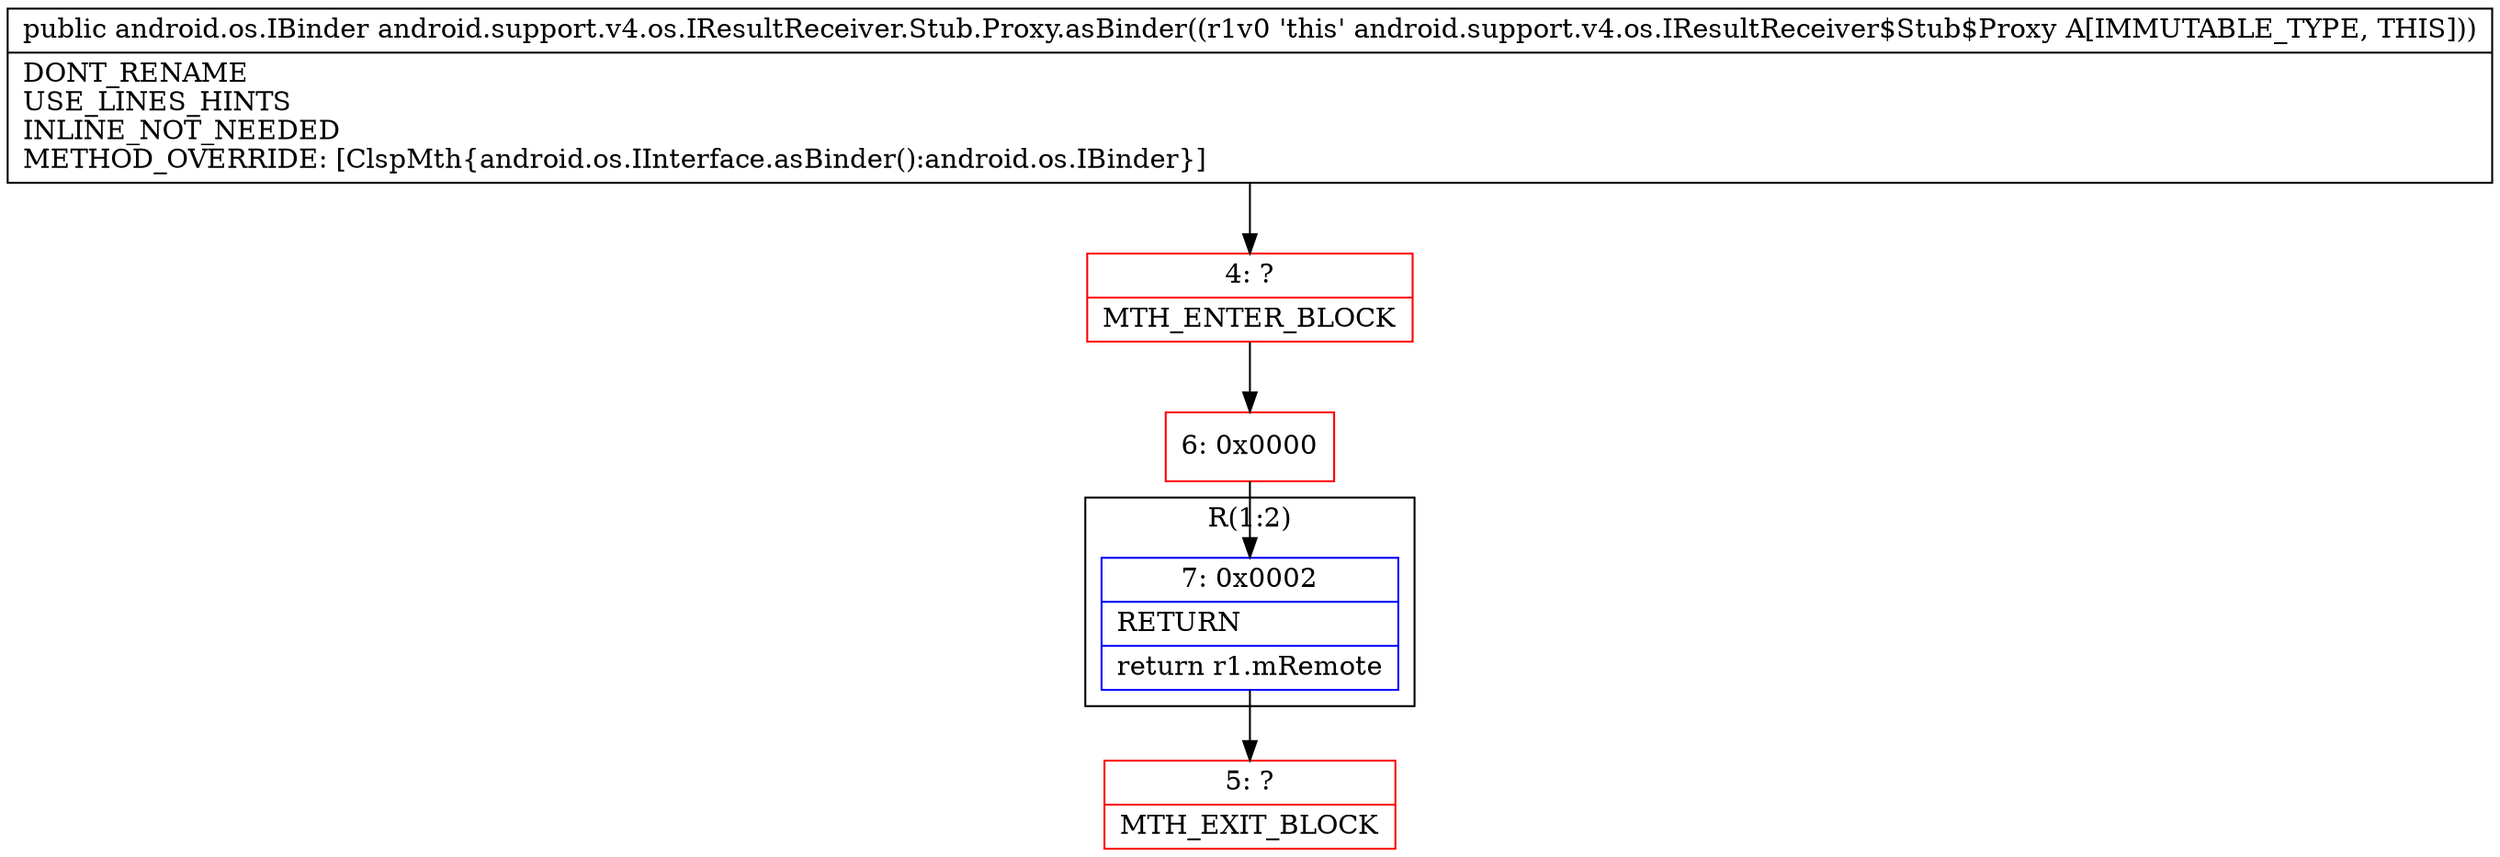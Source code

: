digraph "CFG forandroid.support.v4.os.IResultReceiver.Stub.Proxy.asBinder()Landroid\/os\/IBinder;" {
subgraph cluster_Region_1534321249 {
label = "R(1:2)";
node [shape=record,color=blue];
Node_7 [shape=record,label="{7\:\ 0x0002|RETURN\l|return r1.mRemote\l}"];
}
Node_4 [shape=record,color=red,label="{4\:\ ?|MTH_ENTER_BLOCK\l}"];
Node_6 [shape=record,color=red,label="{6\:\ 0x0000}"];
Node_5 [shape=record,color=red,label="{5\:\ ?|MTH_EXIT_BLOCK\l}"];
MethodNode[shape=record,label="{public android.os.IBinder android.support.v4.os.IResultReceiver.Stub.Proxy.asBinder((r1v0 'this' android.support.v4.os.IResultReceiver$Stub$Proxy A[IMMUTABLE_TYPE, THIS]))  | DONT_RENAME\lUSE_LINES_HINTS\lINLINE_NOT_NEEDED\lMETHOD_OVERRIDE: [ClspMth\{android.os.IInterface.asBinder():android.os.IBinder\}]\l}"];
MethodNode -> Node_4;Node_7 -> Node_5;
Node_4 -> Node_6;
Node_6 -> Node_7;
}

